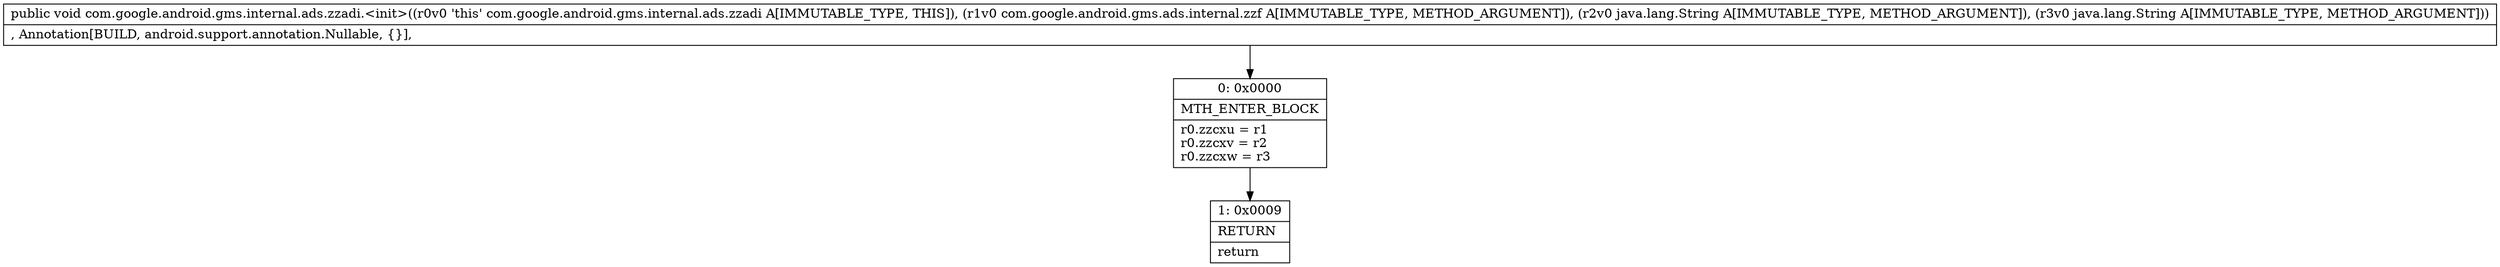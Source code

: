 digraph "CFG forcom.google.android.gms.internal.ads.zzadi.\<init\>(Lcom\/google\/android\/gms\/ads\/internal\/zzf;Ljava\/lang\/String;Ljava\/lang\/String;)V" {
Node_0 [shape=record,label="{0\:\ 0x0000|MTH_ENTER_BLOCK\l|r0.zzcxu = r1\lr0.zzcxv = r2\lr0.zzcxw = r3\l}"];
Node_1 [shape=record,label="{1\:\ 0x0009|RETURN\l|return\l}"];
MethodNode[shape=record,label="{public void com.google.android.gms.internal.ads.zzadi.\<init\>((r0v0 'this' com.google.android.gms.internal.ads.zzadi A[IMMUTABLE_TYPE, THIS]), (r1v0 com.google.android.gms.ads.internal.zzf A[IMMUTABLE_TYPE, METHOD_ARGUMENT]), (r2v0 java.lang.String A[IMMUTABLE_TYPE, METHOD_ARGUMENT]), (r3v0 java.lang.String A[IMMUTABLE_TYPE, METHOD_ARGUMENT]))  | , Annotation[BUILD, android.support.annotation.Nullable, \{\}], \l}"];
MethodNode -> Node_0;
Node_0 -> Node_1;
}

